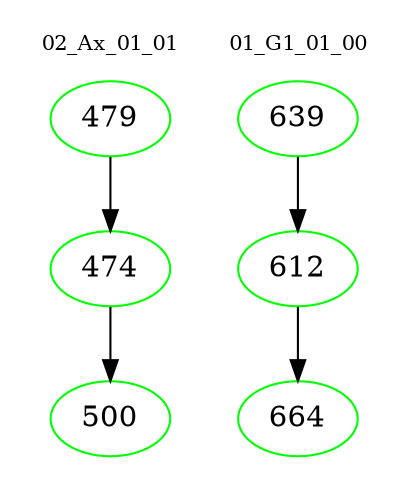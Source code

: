 digraph{
subgraph cluster_0 {
color = white
label = "02_Ax_01_01";
fontsize=10;
T0_479 [label="479", color="green"]
T0_479 -> T0_474 [color="black"]
T0_474 [label="474", color="green"]
T0_474 -> T0_500 [color="black"]
T0_500 [label="500", color="green"]
}
subgraph cluster_1 {
color = white
label = "01_G1_01_00";
fontsize=10;
T1_639 [label="639", color="green"]
T1_639 -> T1_612 [color="black"]
T1_612 [label="612", color="green"]
T1_612 -> T1_664 [color="black"]
T1_664 [label="664", color="green"]
}
}
